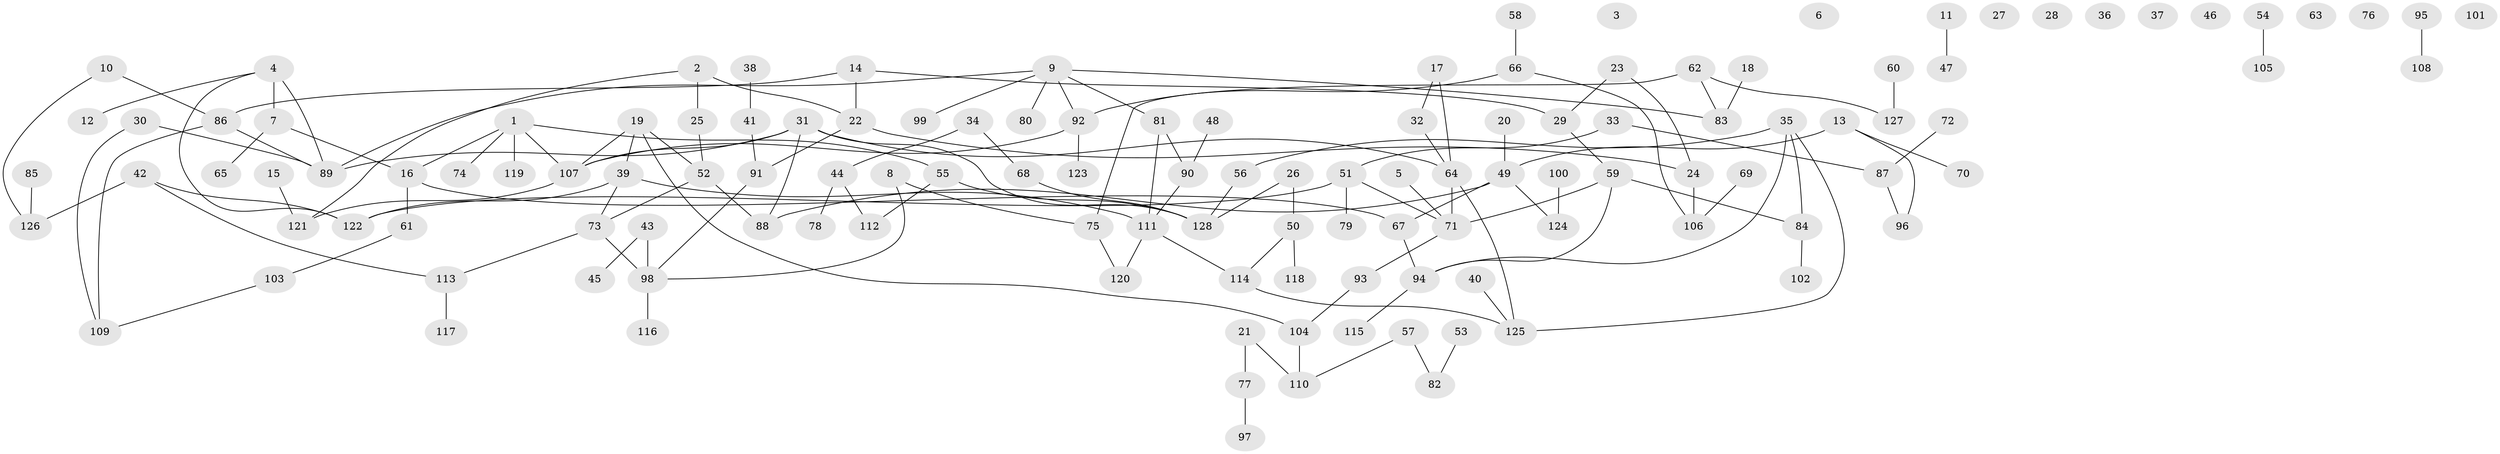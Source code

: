 // coarse degree distribution, {4: 0.10112359550561797, 3: 0.14606741573033707, 0: 0.1348314606741573, 1: 0.25842696629213485, 2: 0.21348314606741572, 8: 0.02247191011235955, 7: 0.011235955056179775, 5: 0.10112359550561797, 6: 0.011235955056179775}
// Generated by graph-tools (version 1.1) at 2025/23/03/03/25 07:23:28]
// undirected, 128 vertices, 146 edges
graph export_dot {
graph [start="1"]
  node [color=gray90,style=filled];
  1;
  2;
  3;
  4;
  5;
  6;
  7;
  8;
  9;
  10;
  11;
  12;
  13;
  14;
  15;
  16;
  17;
  18;
  19;
  20;
  21;
  22;
  23;
  24;
  25;
  26;
  27;
  28;
  29;
  30;
  31;
  32;
  33;
  34;
  35;
  36;
  37;
  38;
  39;
  40;
  41;
  42;
  43;
  44;
  45;
  46;
  47;
  48;
  49;
  50;
  51;
  52;
  53;
  54;
  55;
  56;
  57;
  58;
  59;
  60;
  61;
  62;
  63;
  64;
  65;
  66;
  67;
  68;
  69;
  70;
  71;
  72;
  73;
  74;
  75;
  76;
  77;
  78;
  79;
  80;
  81;
  82;
  83;
  84;
  85;
  86;
  87;
  88;
  89;
  90;
  91;
  92;
  93;
  94;
  95;
  96;
  97;
  98;
  99;
  100;
  101;
  102;
  103;
  104;
  105;
  106;
  107;
  108;
  109;
  110;
  111;
  112;
  113;
  114;
  115;
  116;
  117;
  118;
  119;
  120;
  121;
  122;
  123;
  124;
  125;
  126;
  127;
  128;
  1 -- 16;
  1 -- 55;
  1 -- 74;
  1 -- 107;
  1 -- 119;
  2 -- 22;
  2 -- 25;
  2 -- 121;
  4 -- 7;
  4 -- 12;
  4 -- 89;
  4 -- 122;
  5 -- 71;
  7 -- 16;
  7 -- 65;
  8 -- 75;
  8 -- 98;
  9 -- 80;
  9 -- 81;
  9 -- 83;
  9 -- 89;
  9 -- 92;
  9 -- 99;
  10 -- 86;
  10 -- 126;
  11 -- 47;
  13 -- 49;
  13 -- 70;
  13 -- 96;
  14 -- 22;
  14 -- 29;
  14 -- 86;
  15 -- 121;
  16 -- 61;
  16 -- 67;
  17 -- 32;
  17 -- 64;
  18 -- 83;
  19 -- 39;
  19 -- 52;
  19 -- 104;
  19 -- 107;
  20 -- 49;
  21 -- 77;
  21 -- 110;
  22 -- 24;
  22 -- 91;
  23 -- 24;
  23 -- 29;
  24 -- 106;
  25 -- 52;
  26 -- 50;
  26 -- 128;
  29 -- 59;
  30 -- 89;
  30 -- 109;
  31 -- 64;
  31 -- 88;
  31 -- 89;
  31 -- 107;
  31 -- 128;
  32 -- 64;
  33 -- 51;
  33 -- 87;
  34 -- 44;
  34 -- 68;
  35 -- 56;
  35 -- 84;
  35 -- 94;
  35 -- 125;
  38 -- 41;
  39 -- 73;
  39 -- 111;
  39 -- 122;
  40 -- 125;
  41 -- 91;
  42 -- 113;
  42 -- 122;
  42 -- 126;
  43 -- 45;
  43 -- 98;
  44 -- 78;
  44 -- 112;
  48 -- 90;
  49 -- 67;
  49 -- 88;
  49 -- 124;
  50 -- 114;
  50 -- 118;
  51 -- 71;
  51 -- 79;
  51 -- 122;
  52 -- 73;
  52 -- 88;
  53 -- 82;
  54 -- 105;
  55 -- 112;
  55 -- 128;
  56 -- 128;
  57 -- 82;
  57 -- 110;
  58 -- 66;
  59 -- 71;
  59 -- 84;
  59 -- 94;
  60 -- 127;
  61 -- 103;
  62 -- 75;
  62 -- 83;
  62 -- 127;
  64 -- 71;
  64 -- 125;
  66 -- 92;
  66 -- 106;
  67 -- 94;
  68 -- 128;
  69 -- 106;
  71 -- 93;
  72 -- 87;
  73 -- 98;
  73 -- 113;
  75 -- 120;
  77 -- 97;
  81 -- 90;
  81 -- 111;
  84 -- 102;
  85 -- 126;
  86 -- 89;
  86 -- 109;
  87 -- 96;
  90 -- 111;
  91 -- 98;
  92 -- 107;
  92 -- 123;
  93 -- 104;
  94 -- 115;
  95 -- 108;
  98 -- 116;
  100 -- 124;
  103 -- 109;
  104 -- 110;
  107 -- 121;
  111 -- 114;
  111 -- 120;
  113 -- 117;
  114 -- 125;
}
